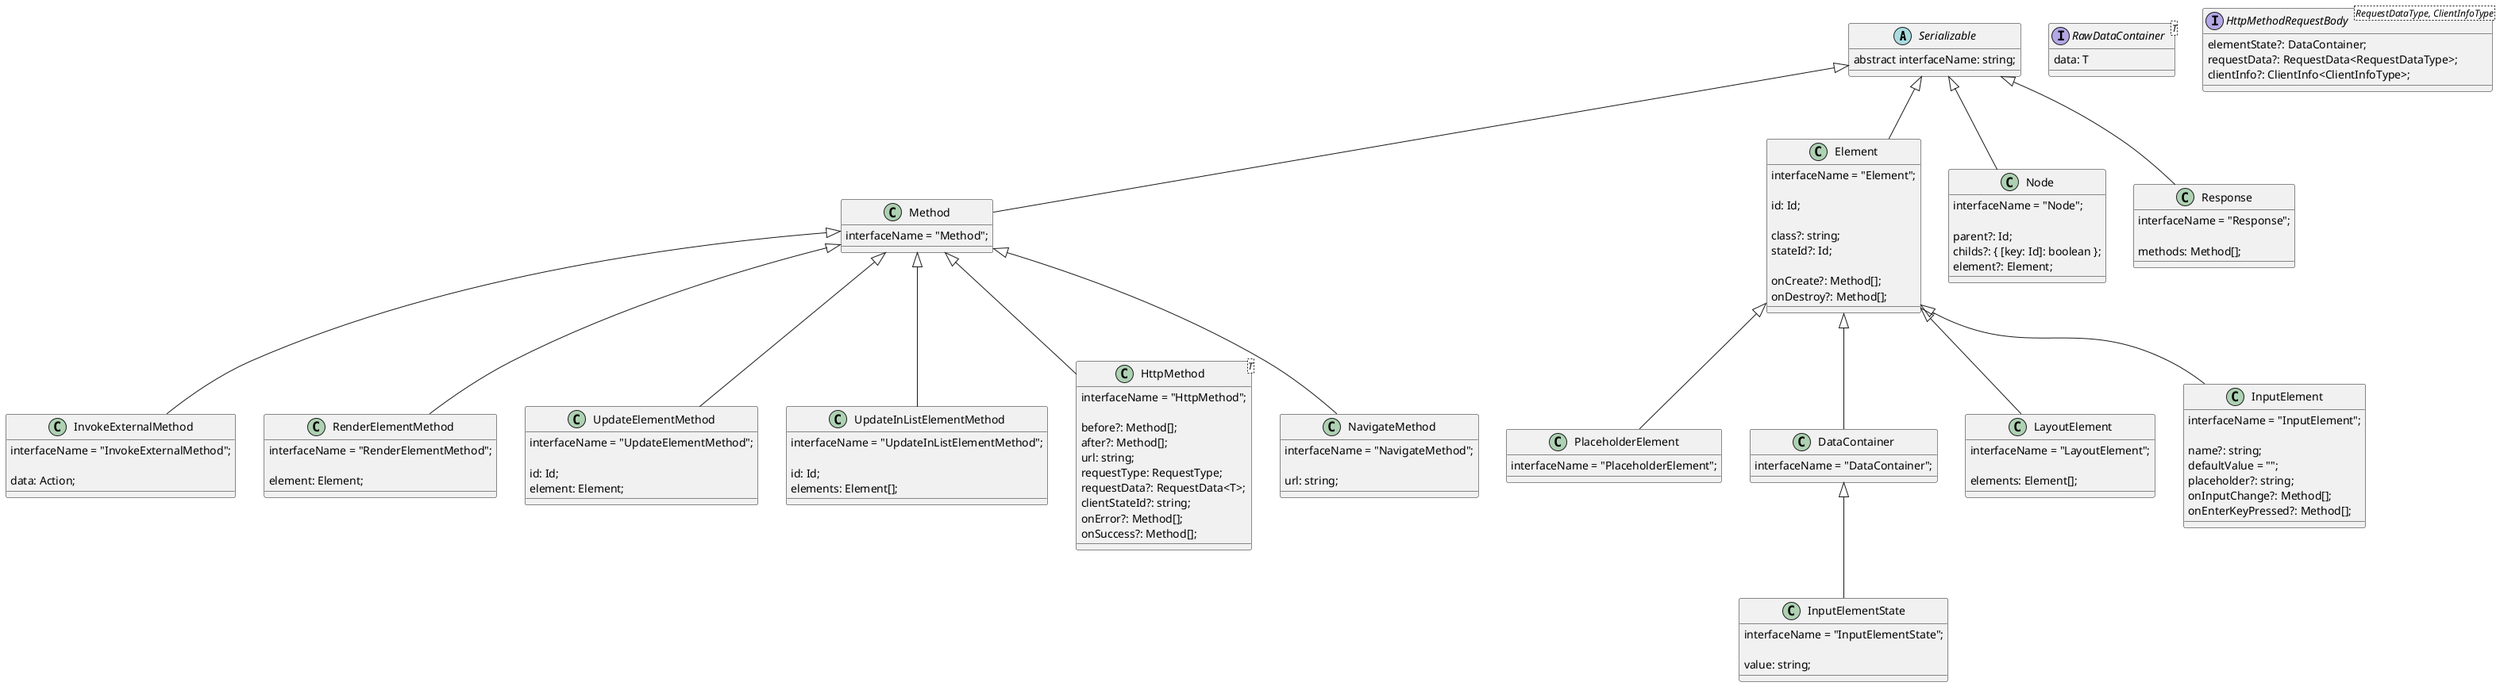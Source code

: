 @startuml
'https://plantuml.com/class-diagram

abstract class Serializable {
  abstract interfaceName: string;
}

class Method extends Serializable {
  interfaceName = "Method";
}

class Element extends Serializable {
  interfaceName = "Element";

  id: Id;

  class?: string;
  stateId?: Id;

  onCreate?: Method[];
  onDestroy?: Method[];
}

class Node extends Serializable {
  interfaceName = "Node";

  parent?: Id;
  childs?: { [key: Id]: boolean };
  element?: Element;
}

class PlaceholderElement extends Element {
  interfaceName = "PlaceholderElement";
}

class DataContainer extends Element {
  interfaceName = "DataContainer";
}

interface RawDataContainer<T> {
  data: T
}

class Response extends Serializable {
  interfaceName = "Response";

  methods: Method[];
}


class InvokeExternalMethod extends Method {
  interfaceName = "InvokeExternalMethod";

  data: Action;
}

class RenderElementMethod extends Method {
  interfaceName = "RenderElementMethod";

  element: Element;
}

class UpdateElementMethod extends Method {
  interfaceName = "UpdateElementMethod";

  id: Id;
  element: Element;
}

class UpdateInListElementMethod extends Method {
  interfaceName = "UpdateInListElementMethod";

  id: Id;
  elements: Element[];
}

class HttpMethod<T> extends Method {
  interfaceName = "HttpMethod";

  before?: Method[];
  after?: Method[];
  url: string;
  requestType: RequestType;
  requestData?: RequestData<T>;
  clientStateId?: string;
  onError?: Method[];
  onSuccess?: Method[];
}

interface HttpMethodRequestBody<RequestDataType, ClientInfoType> {
  elementState?: DataContainer;
  requestData?: RequestData<RequestDataType>;
  clientInfo?: ClientInfo<ClientInfoType>;
}

class NavigateMethod extends Method {
  interfaceName = "NavigateMethod";

  url: string;
}

class LayoutElement extends Element {
  interfaceName = "LayoutElement";

  elements: Element[];
}

class InputElementState extends DataContainer {
  interfaceName = "InputElementState";

  value: string;
}

class InputElement extends Element {
  interfaceName = "InputElement";

  name?: string;
  defaultValue = "";
  placeholder?: string;
  onInputChange?: Method[];
  onEnterKeyPressed?: Method[];
}

@enduml
